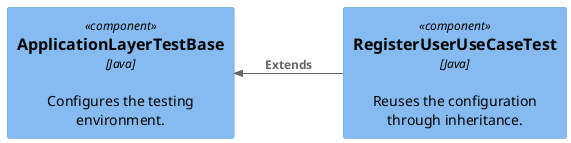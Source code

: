 @startuml
!include <C4/C4_Component.puml>

left to right direction

Component(applicationLayerTestBase , "ApplicationLayerTestBase", "Java", "Configures the testing environment.")
Component(registerUserUseCaseTest, "RegisterUserUseCaseTest", "Java", "Reuses the configuration through inheritance.")

Rel_U(registerUserUseCaseTest, applicationLayerTestBase, "Extends")

@enduml
